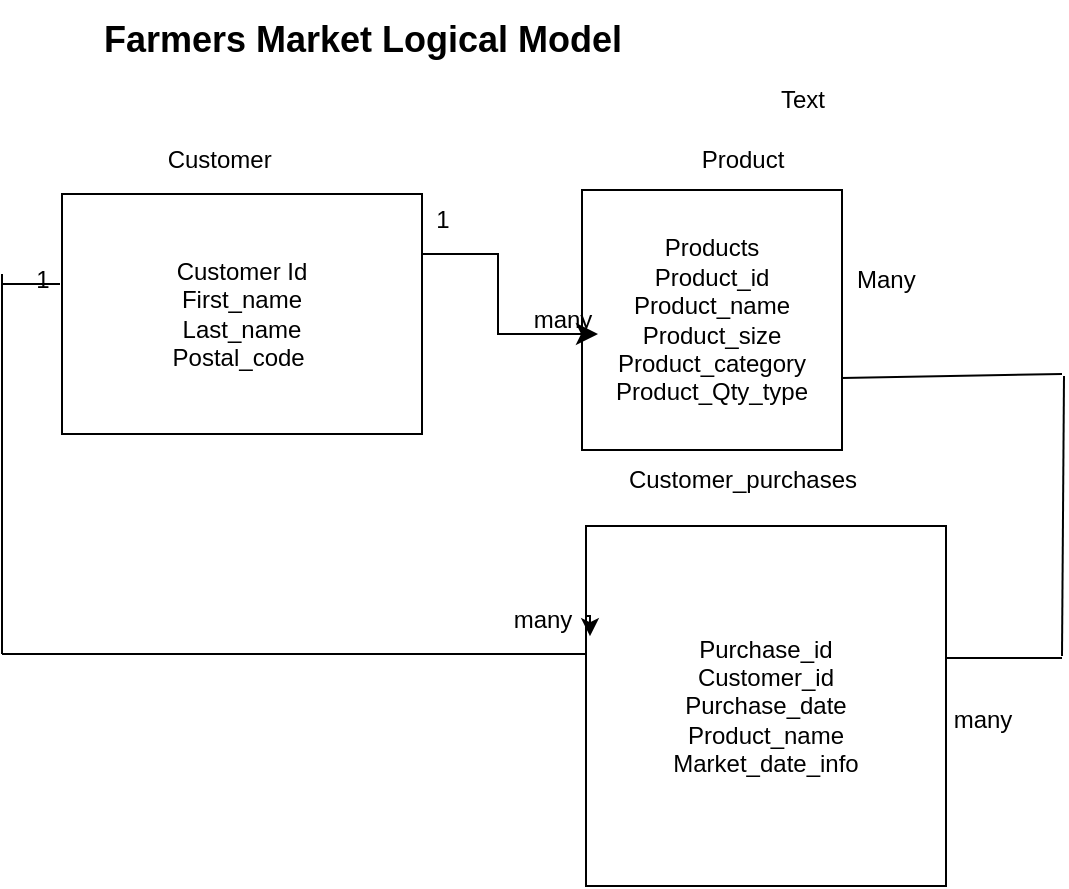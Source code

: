 <mxfile version="24.7.13">
  <diagram id="C5RBs43oDa-KdzZeNtuy" name="Page-1">
    <mxGraphModel dx="872" dy="479" grid="1" gridSize="10" guides="1" tooltips="1" connect="1" arrows="1" fold="1" page="1" pageScale="1" pageWidth="827" pageHeight="1169" math="0" shadow="0">
      <root>
        <mxCell id="WIyWlLk6GJQsqaUBKTNV-0" />
        <mxCell id="WIyWlLk6GJQsqaUBKTNV-1" parent="WIyWlLk6GJQsqaUBKTNV-0" />
        <mxCell id="C5R9z-s1dB1njHeYmq-U-1" value="Customer Id&lt;div&gt;First_name&lt;/div&gt;&lt;div&gt;Last_name&lt;/div&gt;&lt;div&gt;Postal_code&amp;nbsp;&lt;/div&gt;" style="rounded=0;whiteSpace=wrap;html=1;" vertex="1" parent="WIyWlLk6GJQsqaUBKTNV-1">
          <mxGeometry x="170" y="120" width="180" height="120" as="geometry" />
        </mxCell>
        <mxCell id="C5R9z-s1dB1njHeYmq-U-4" value="Purchase_id&lt;div&gt;Customer_id&lt;/div&gt;&lt;div&gt;Purchase_date&lt;/div&gt;&lt;div&gt;Product_name&lt;/div&gt;&lt;div&gt;Market_date_info&lt;/div&gt;" style="whiteSpace=wrap;html=1;aspect=fixed;" vertex="1" parent="WIyWlLk6GJQsqaUBKTNV-1">
          <mxGeometry x="432" y="286" width="180" height="180" as="geometry" />
        </mxCell>
        <mxCell id="C5R9z-s1dB1njHeYmq-U-5" value="" style="endArrow=none;html=1;rounded=0;" edge="1" parent="WIyWlLk6GJQsqaUBKTNV-1">
          <mxGeometry width="50" height="50" relative="1" as="geometry">
            <mxPoint x="140" y="350" as="sourcePoint" />
            <mxPoint x="140" y="160" as="targetPoint" />
          </mxGeometry>
        </mxCell>
        <mxCell id="C5R9z-s1dB1njHeYmq-U-6" value="" style="endArrow=none;html=1;rounded=0;" edge="1" parent="WIyWlLk6GJQsqaUBKTNV-1">
          <mxGeometry width="50" height="50" relative="1" as="geometry">
            <mxPoint x="140" y="350" as="sourcePoint" />
            <mxPoint x="432" y="350" as="targetPoint" />
          </mxGeometry>
        </mxCell>
        <mxCell id="C5R9z-s1dB1njHeYmq-U-7" style="edgeStyle=orthogonalEdgeStyle;rounded=0;orthogonalLoop=1;jettySize=auto;html=1;exitX=0;exitY=0.25;exitDx=0;exitDy=0;entryX=0.011;entryY=0.306;entryDx=0;entryDy=0;entryPerimeter=0;" edge="1" parent="WIyWlLk6GJQsqaUBKTNV-1" source="C5R9z-s1dB1njHeYmq-U-4" target="C5R9z-s1dB1njHeYmq-U-4">
          <mxGeometry relative="1" as="geometry" />
        </mxCell>
        <mxCell id="C5R9z-s1dB1njHeYmq-U-8" value="&lt;font style=&quot;font-size: 18px;&quot;&gt;&lt;b&gt;Farmers Market Logical Model&lt;/b&gt;&lt;/font&gt;" style="text;html=1;align=center;verticalAlign=middle;resizable=0;points=[];autosize=1;strokeColor=none;fillColor=none;" vertex="1" parent="WIyWlLk6GJQsqaUBKTNV-1">
          <mxGeometry x="180" y="23" width="280" height="40" as="geometry" />
        </mxCell>
        <mxCell id="C5R9z-s1dB1njHeYmq-U-9" value="Customer&amp;nbsp;" style="text;html=1;align=center;verticalAlign=middle;resizable=0;points=[];autosize=1;strokeColor=none;fillColor=none;" vertex="1" parent="WIyWlLk6GJQsqaUBKTNV-1">
          <mxGeometry x="210" y="88" width="80" height="30" as="geometry" />
        </mxCell>
        <mxCell id="C5R9z-s1dB1njHeYmq-U-10" value="Products&lt;div&gt;Product_id&lt;/div&gt;&lt;div&gt;Product_name&lt;/div&gt;&lt;div&gt;Product_size&lt;/div&gt;&lt;div&gt;Product_category&lt;/div&gt;&lt;div&gt;Product_Qty_type&lt;/div&gt;" style="whiteSpace=wrap;html=1;aspect=fixed;" vertex="1" parent="WIyWlLk6GJQsqaUBKTNV-1">
          <mxGeometry x="430" y="118" width="130" height="130" as="geometry" />
        </mxCell>
        <mxCell id="C5R9z-s1dB1njHeYmq-U-13" value="Text" style="text;html=1;align=center;verticalAlign=middle;resizable=0;points=[];autosize=1;strokeColor=none;fillColor=none;" vertex="1" parent="WIyWlLk6GJQsqaUBKTNV-1">
          <mxGeometry x="515" y="58" width="50" height="30" as="geometry" />
        </mxCell>
        <mxCell id="C5R9z-s1dB1njHeYmq-U-15" value="Product" style="text;html=1;align=center;verticalAlign=middle;resizable=0;points=[];autosize=1;strokeColor=none;fillColor=none;" vertex="1" parent="WIyWlLk6GJQsqaUBKTNV-1">
          <mxGeometry x="480" y="88" width="60" height="30" as="geometry" />
        </mxCell>
        <mxCell id="C5R9z-s1dB1njHeYmq-U-17" value="Customer_purchases" style="text;html=1;align=center;verticalAlign=middle;resizable=0;points=[];autosize=1;strokeColor=none;fillColor=none;" vertex="1" parent="WIyWlLk6GJQsqaUBKTNV-1">
          <mxGeometry x="440" y="248" width="140" height="30" as="geometry" />
        </mxCell>
        <mxCell id="C5R9z-s1dB1njHeYmq-U-18" value="" style="edgeStyle=segmentEdgeStyle;endArrow=classic;html=1;curved=0;rounded=0;endSize=8;startSize=8;sourcePerimeterSpacing=0;targetPerimeterSpacing=0;" edge="1" parent="WIyWlLk6GJQsqaUBKTNV-1">
          <mxGeometry width="100" relative="1" as="geometry">
            <mxPoint x="350" y="150" as="sourcePoint" />
            <mxPoint x="438" y="190" as="targetPoint" />
            <Array as="points">
              <mxPoint x="388" y="190" />
            </Array>
          </mxGeometry>
        </mxCell>
        <mxCell id="C5R9z-s1dB1njHeYmq-U-21" value="" style="endArrow=none;html=1;rounded=0;" edge="1" parent="WIyWlLk6GJQsqaUBKTNV-1">
          <mxGeometry width="50" height="50" relative="1" as="geometry">
            <mxPoint x="140" y="165" as="sourcePoint" />
            <mxPoint x="169" y="165" as="targetPoint" />
          </mxGeometry>
        </mxCell>
        <mxCell id="C5R9z-s1dB1njHeYmq-U-26" value="1" style="text;html=1;align=center;verticalAlign=middle;resizable=0;points=[];autosize=1;strokeColor=none;fillColor=none;" vertex="1" parent="WIyWlLk6GJQsqaUBKTNV-1">
          <mxGeometry x="145" y="148" width="30" height="30" as="geometry" />
        </mxCell>
        <mxCell id="C5R9z-s1dB1njHeYmq-U-27" value="many" style="text;html=1;align=center;verticalAlign=middle;resizable=0;points=[];autosize=1;strokeColor=none;fillColor=none;" vertex="1" parent="WIyWlLk6GJQsqaUBKTNV-1">
          <mxGeometry x="385" y="318" width="50" height="30" as="geometry" />
        </mxCell>
        <mxCell id="C5R9z-s1dB1njHeYmq-U-29" value="" style="endArrow=none;html=1;rounded=0;" edge="1" parent="WIyWlLk6GJQsqaUBKTNV-1">
          <mxGeometry width="50" height="50" relative="1" as="geometry">
            <mxPoint x="560" y="212" as="sourcePoint" />
            <mxPoint x="670" y="210" as="targetPoint" />
          </mxGeometry>
        </mxCell>
        <mxCell id="C5R9z-s1dB1njHeYmq-U-31" value="" style="endArrow=none;html=1;rounded=0;" edge="1" parent="WIyWlLk6GJQsqaUBKTNV-1">
          <mxGeometry width="50" height="50" relative="1" as="geometry">
            <mxPoint x="670" y="351" as="sourcePoint" />
            <mxPoint x="671" y="211" as="targetPoint" />
          </mxGeometry>
        </mxCell>
        <mxCell id="C5R9z-s1dB1njHeYmq-U-32" value="" style="endArrow=none;html=1;rounded=0;" edge="1" parent="WIyWlLk6GJQsqaUBKTNV-1">
          <mxGeometry width="50" height="50" relative="1" as="geometry">
            <mxPoint x="612" y="352" as="sourcePoint" />
            <mxPoint x="670" y="352" as="targetPoint" />
          </mxGeometry>
        </mxCell>
        <mxCell id="C5R9z-s1dB1njHeYmq-U-34" value="&amp;nbsp; &amp;nbsp; &amp;nbsp; &amp;nbsp;Many" style="text;html=1;align=center;verticalAlign=middle;resizable=0;points=[];autosize=1;strokeColor=none;fillColor=none;" vertex="1" parent="WIyWlLk6GJQsqaUBKTNV-1">
          <mxGeometry x="530" y="148" width="80" height="30" as="geometry" />
        </mxCell>
        <mxCell id="C5R9z-s1dB1njHeYmq-U-35" value="many" style="text;html=1;align=center;verticalAlign=middle;resizable=0;points=[];autosize=1;strokeColor=none;fillColor=none;" vertex="1" parent="WIyWlLk6GJQsqaUBKTNV-1">
          <mxGeometry x="605" y="368" width="50" height="30" as="geometry" />
        </mxCell>
        <mxCell id="C5R9z-s1dB1njHeYmq-U-36" value="1" style="text;html=1;align=center;verticalAlign=middle;resizable=0;points=[];autosize=1;strokeColor=none;fillColor=none;" vertex="1" parent="WIyWlLk6GJQsqaUBKTNV-1">
          <mxGeometry x="345" y="118" width="30" height="30" as="geometry" />
        </mxCell>
        <mxCell id="C5R9z-s1dB1njHeYmq-U-37" value="many" style="text;html=1;align=center;verticalAlign=middle;resizable=0;points=[];autosize=1;strokeColor=none;fillColor=none;" vertex="1" parent="WIyWlLk6GJQsqaUBKTNV-1">
          <mxGeometry x="395" y="168" width="50" height="30" as="geometry" />
        </mxCell>
      </root>
    </mxGraphModel>
  </diagram>
</mxfile>
